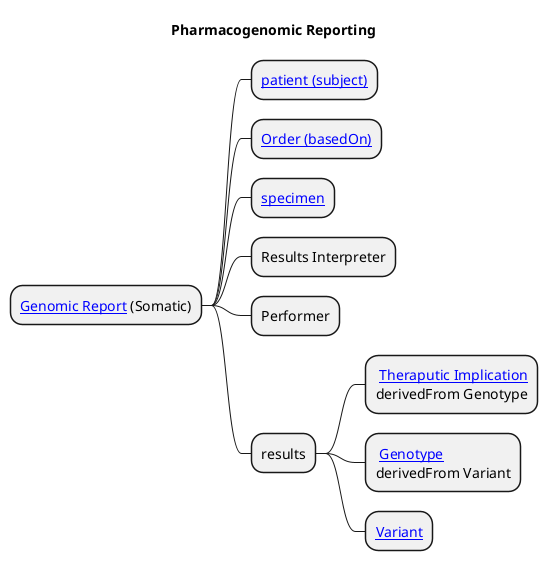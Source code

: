 @startmindmap

title "Pharmacogenomic Reporting"

* [[https://hl7.org/fhir/uv/genomics-reporting/StructureDefinition-genomic-report.html Genomic Report]] (Somatic)
** [[StructureDefinition-Patient.html patient (subject)]]
** [[StructureDefinition-ServiceRequest.html Order (basedOn)]]
** [[StructureDefinition-Specimen.html specimen]]
** Results Interpreter
** Performer
** results
***: [[https://hl7.org/fhir/uv/genomics-reporting/StructureDefinition-therapeutic-implication.html Theraputic Implication]]
derivedFrom Genotype;
***: [[https://hl7.org/fhir/uv/genomics-reporting/StructureDefinition-genotype.html Genotype]]
derivedFrom Variant;
*** [[https://hl7.org/fhir/uv/genomics-reporting/StructureDefinition-variant.html Variant]]

@endmindmap

